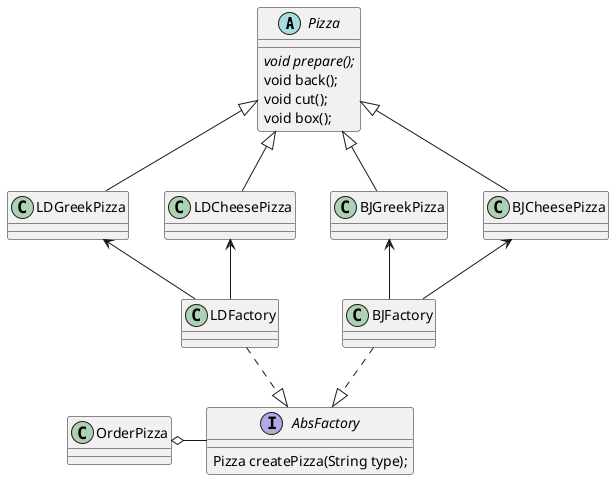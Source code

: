 @startuml

abstract class Pizza {
    {abstract} void prepare();
    void back();
    void cut();
    void box();
}

BJCheesePizza -up-|> Pizza
LDCheesePizza -up-|> Pizza
BJGreekPizza -up-|> Pizza
LDGreekPizza -up-|> Pizza

interface AbsFactory {
    Pizza createPizza(String type);
}

BJFactory ..|> AbsFactory
LDFactory ..|> AbsFactory

BJFactory -up-> BJCheesePizza
BJFactory -up-> BJGreekPizza

LDFactory -up-> LDCheesePizza
LDFactory -up-> LDGreekPizza

OrderPizza o-right- AbsFactory

@enduml